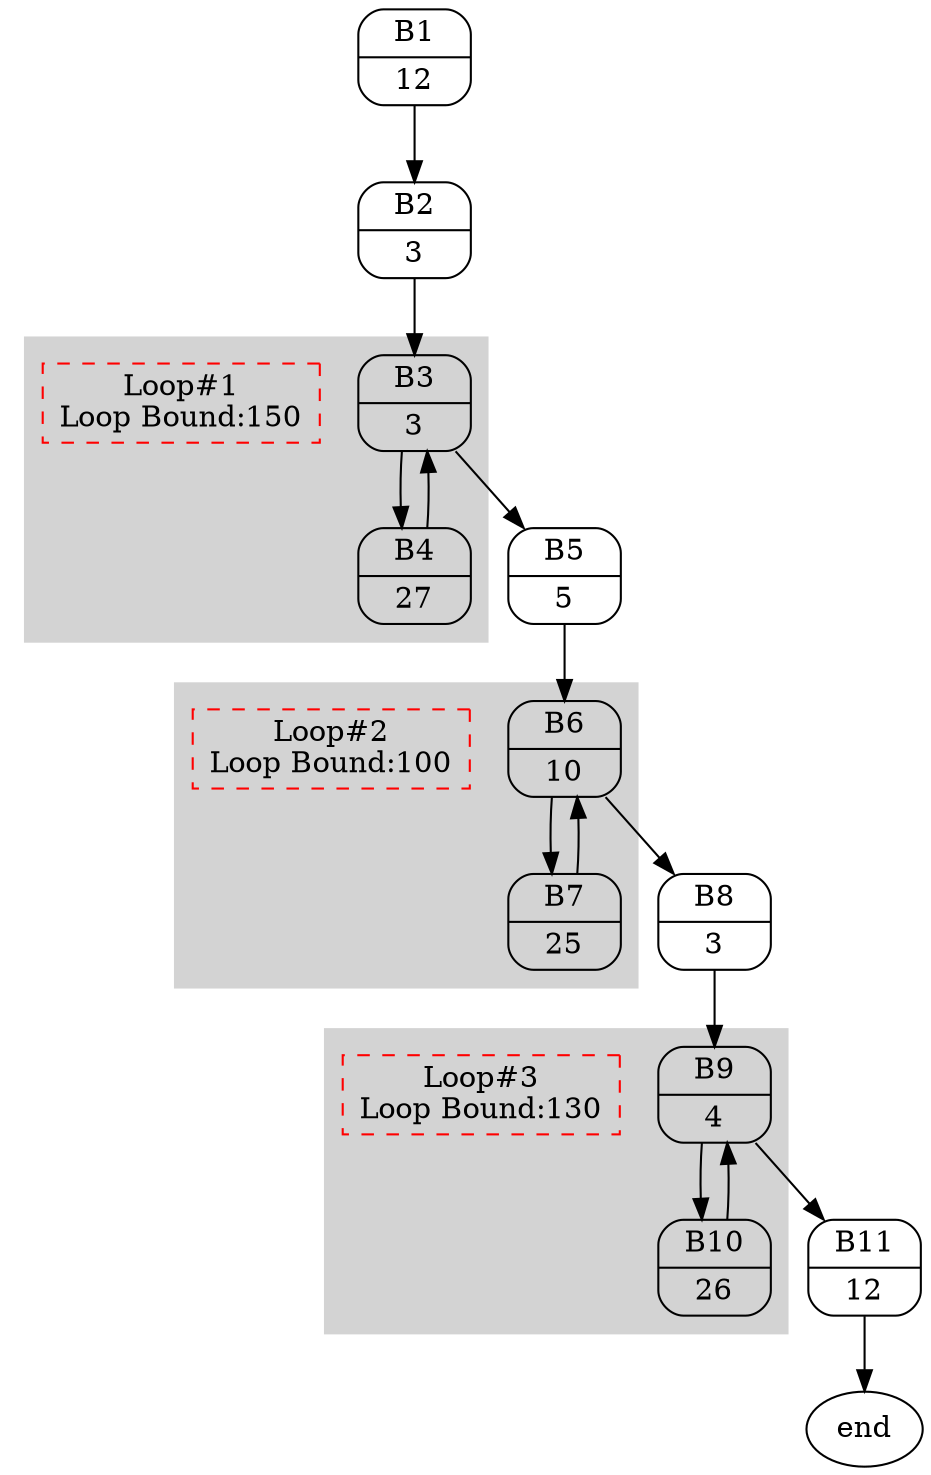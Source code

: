 digraph task4 {
	subgraph cluster0 {
		style = filled;
		color = lightgrey;
		proc3 -> proc4;
		proc4 -> proc3;
		A [
		 label="Loop#1\nLoop Bound:150"
		 width = 1
		 shape = box
		 style = dashed
		 color = red
		 size = 5
		];
		//{rank=same; proc5, proc6}

	}
	subgraph cluster1 {
		style = filled;
		color = lightgrey;
		proc6 -> proc7;
		proc7 -> proc6;
		B [
		 label="Loop#2\nLoop Bound:100"
		 width = 1
		 shape = box
		 style = dashed
		 color = red
		 size = 5
		];
	}
	subgraph cluster2 {
		style = filled;
		color = lightgrey;
		proc9 -> proc10;
		proc10 -> proc9;
		C [
		 label="Loop#3\nLoop Bound:130"
		 width = 1
		 shape = box
		 style = dashed
		 color = red
		 size = 5
		];
	}
	subgraph Basic_Block {
		proc1 [label = "{<f0> B1|<f1> 12}" shape = Mrecord];
		proc2 [label = "{<f0> B2|<f1> 3}" shape = Mrecord];
		proc3 [label = "{<f0> B3|<f1> 3}" shape = Mrecord];
		proc4 [label = "{<f0> B4|<f1> 27}" shape = Mrecord];
		proc5 [label = "{<f0> B5|<f1> 5}" shape = Mrecord];
		proc6 [label = "{<f0> B6|<f1> 10}" shape = Mrecord];
		proc7 [label = "{<f0> B7|<f1> 25}" shape = Mrecord];
		proc8 [label = "{<f0> B8|<f1> 3}" shape = Mrecord];
		proc9 [label = "{<f0> B9|<f1> 4}" shape = Mrecord];
		proc10 [label = "{<f0> B10|<f1> 26}" shape = Mrecord];
		proc11 [label = "{<f0> B11|<f1> 12}" shape = Mrecord];
	}
	proc1 -> proc2;
	proc2 -> proc3;
	proc3 -> proc5;
	proc5 -> proc6;
	proc6 -> proc8;
	proc8 -> proc9;
	proc9 -> proc11;
	proc11 -> end;
}
